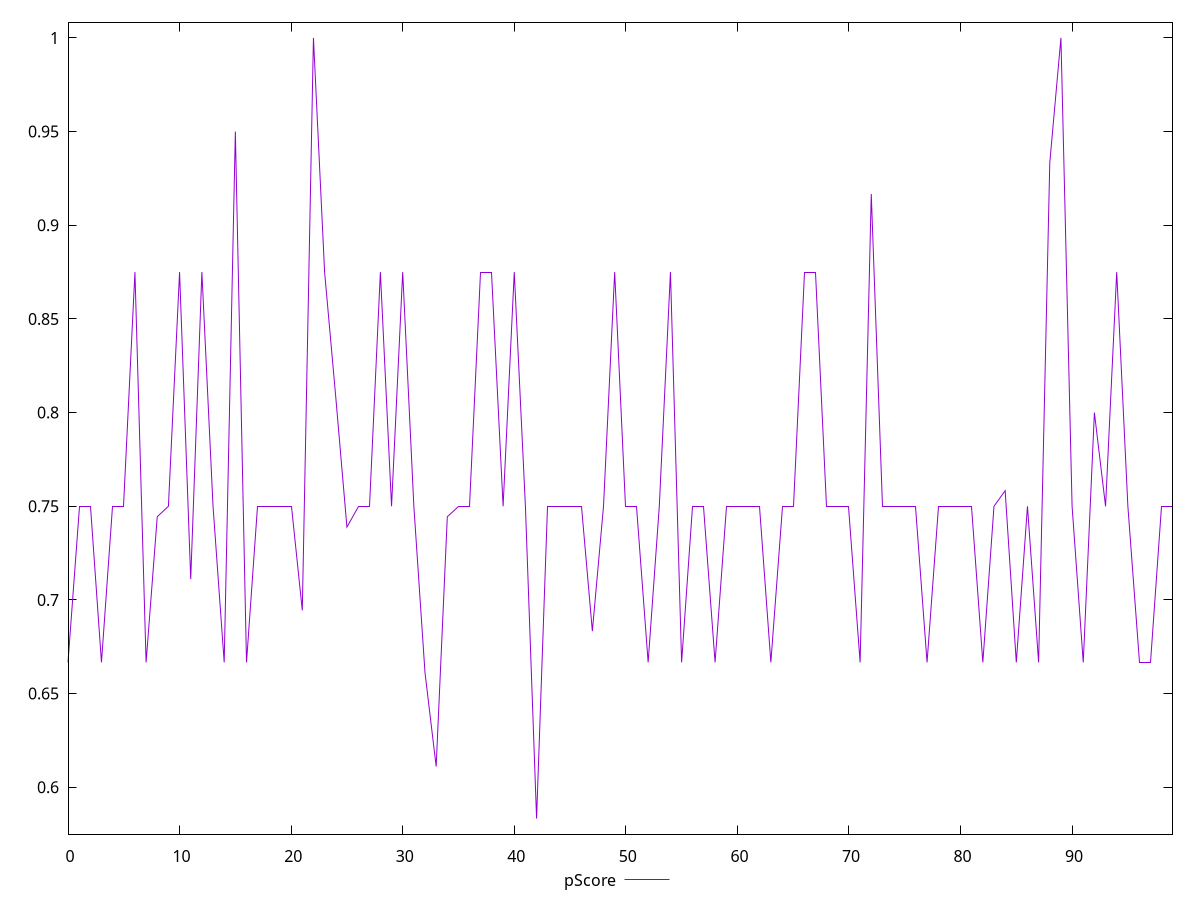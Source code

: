 reset

$pScore <<EOF
0 0.6666666666666666
1 0.75
2 0.75
3 0.6666666666666666
4 0.75
5 0.75
6 0.875
7 0.6666666666666666
8 0.7444444444444445
9 0.75
10 0.875
11 0.7111111111111111
12 0.875
13 0.75
14 0.6666666666666666
15 0.95
16 0.6666666666666666
17 0.75
18 0.75
19 0.75
20 0.75
21 0.6944444444444444
22 1
23 0.875
24 0.8083333333333333
25 0.7388888888888889
26 0.75
27 0.75
28 0.875
29 0.75
30 0.875
31 0.75
32 0.6611111111111111
33 0.6111111111111112
34 0.7444444444444445
35 0.75
36 0.75
37 0.875
38 0.875
39 0.75
40 0.875
41 0.75
42 0.5833333333333334
43 0.75
44 0.75
45 0.75
46 0.75
47 0.6833333333333333
48 0.75
49 0.875
50 0.75
51 0.75
52 0.6666666666666666
53 0.75
54 0.875
55 0.6666666666666666
56 0.75
57 0.75
58 0.6666666666666666
59 0.75
60 0.75
61 0.75
62 0.75
63 0.6666666666666666
64 0.75
65 0.75
66 0.875
67 0.875
68 0.75
69 0.75
70 0.75
71 0.6666666666666666
72 0.9166666666666666
73 0.75
74 0.75
75 0.75
76 0.75
77 0.6666666666666666
78 0.75
79 0.75
80 0.75
81 0.75
82 0.6666666666666666
83 0.75
84 0.7583333333333333
85 0.6666666666666666
86 0.75
87 0.6666666666666666
88 0.9333333333333333
89 1
90 0.75
91 0.6666666666666666
92 0.8
93 0.75
94 0.875
95 0.75
96 0.6666666666666666
97 0.6666666666666666
98 0.75
99 0.75
EOF

set key outside below
set xrange [0:99]
set yrange [0.5750000000000001:1.0083333333333333]
set trange [0.5750000000000001:1.0083333333333333]
set terminal svg size 640, 500 enhanced background rgb 'white'
set output "report_00015_2021-02-09T16-11-33.973Z/unused-css-rules/samples/pages+cached+noadtech+nomedia/pScore/values.svg"

plot $pScore title "pScore" with line

reset
